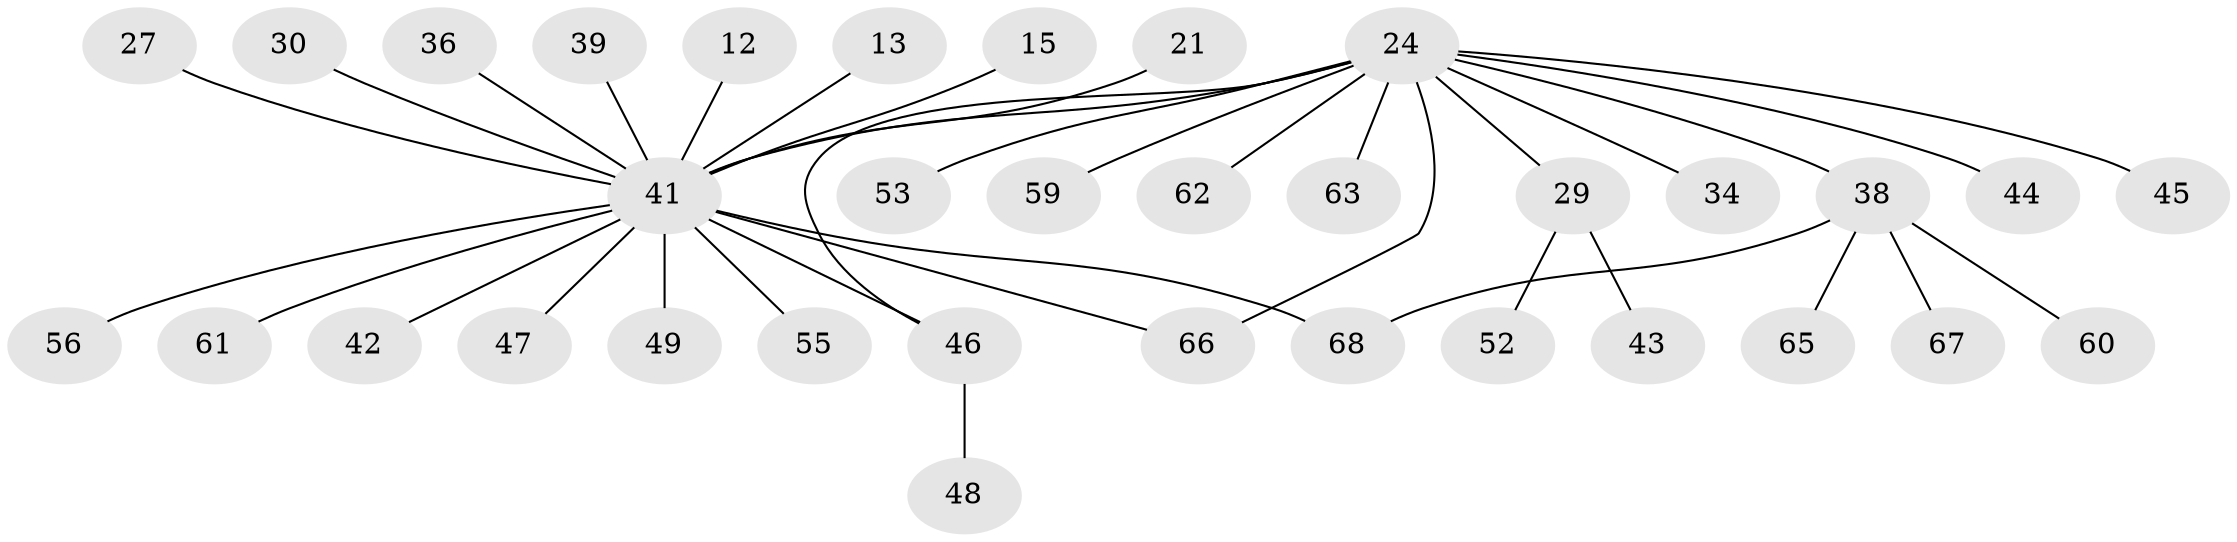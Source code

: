 // original degree distribution, {2: 0.20588235294117646, 12: 0.014705882352941176, 22: 0.014705882352941176, 5: 0.04411764705882353, 10: 0.014705882352941176, 4: 0.07352941176470588, 3: 0.11764705882352941, 1: 0.4852941176470588, 6: 0.029411764705882353}
// Generated by graph-tools (version 1.1) at 2025/47/03/09/25 04:47:23]
// undirected, 34 vertices, 36 edges
graph export_dot {
graph [start="1"]
  node [color=gray90,style=filled];
  12;
  13;
  15;
  21;
  24 [super="+3"];
  27;
  29 [super="+8"];
  30 [super="+25"];
  34;
  36;
  38 [super="+31+17"];
  39;
  41 [super="+18+5+33"];
  42 [super="+14"];
  43;
  44;
  45;
  46 [super="+40+16"];
  47 [super="+1"];
  48;
  49 [super="+32"];
  52;
  53;
  55;
  56;
  59;
  60 [super="+20+57"];
  61;
  62 [super="+58"];
  63 [super="+26"];
  65;
  66 [super="+64+23+37+50+51"];
  67;
  68;
  12 -- 41;
  13 -- 41;
  15 -- 41;
  21 -- 41;
  24 -- 29 [weight=2];
  24 -- 46 [weight=2];
  24 -- 53;
  24 -- 34;
  24 -- 44;
  24 -- 45;
  24 -- 59;
  24 -- 38 [weight=4];
  24 -- 41 [weight=6];
  24 -- 63;
  24 -- 62;
  24 -- 66 [weight=3];
  27 -- 41;
  29 -- 52;
  29 -- 43;
  30 -- 41;
  36 -- 41;
  38 -- 65;
  38 -- 67;
  38 -- 68;
  38 -- 60;
  39 -- 41;
  41 -- 66 [weight=2];
  41 -- 68;
  41 -- 47;
  41 -- 55;
  41 -- 56;
  41 -- 42;
  41 -- 49;
  41 -- 61;
  41 -- 46;
  46 -- 48;
}
